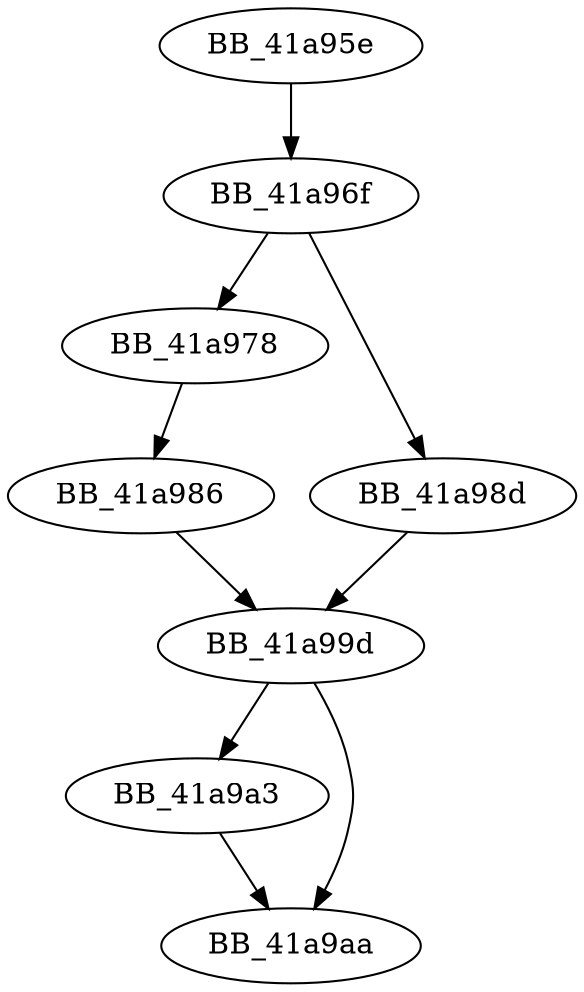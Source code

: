 DiGraph __isdigit_l{
BB_41a95e->BB_41a96f
BB_41a96f->BB_41a978
BB_41a96f->BB_41a98d
BB_41a978->BB_41a986
BB_41a986->BB_41a99d
BB_41a98d->BB_41a99d
BB_41a99d->BB_41a9a3
BB_41a99d->BB_41a9aa
BB_41a9a3->BB_41a9aa
}
